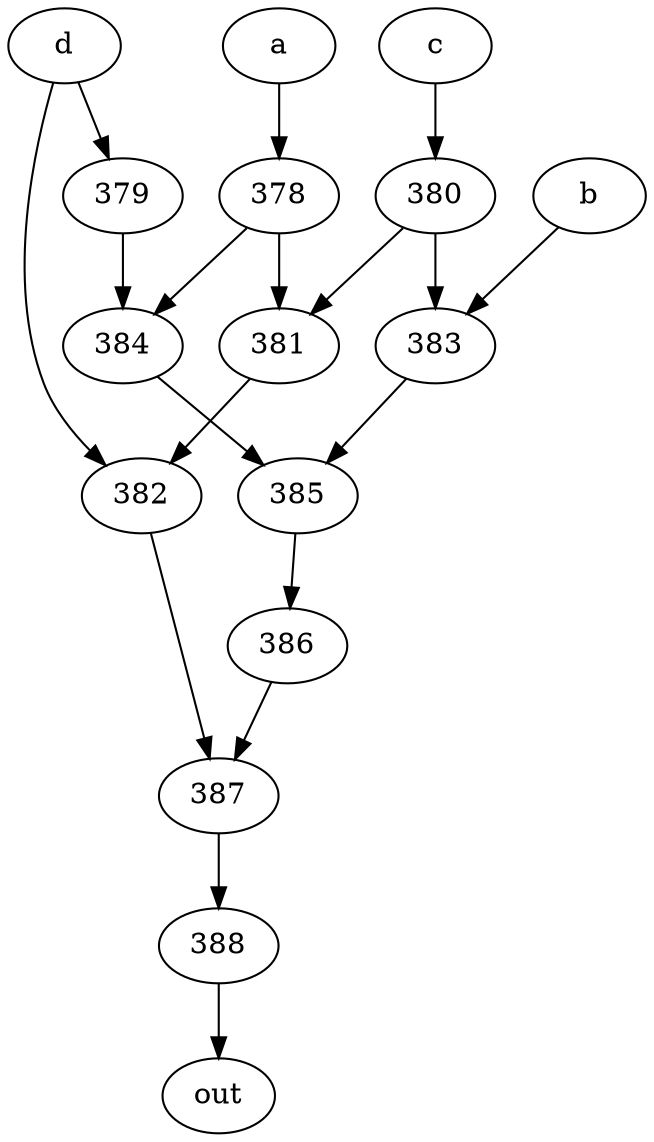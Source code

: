 strict digraph "" {
	388 -> out;
	a -> 378;
	378 -> 381;
	378 -> 384;
	381 -> 382;
	384 -> 385;
	b -> 383;
	383 -> 385;
	385 -> 386;
	c -> 380;
	380 -> 381;
	380 -> 383;
	d -> 379;
	d -> 382;
	379 -> 384;
	382 -> 387;
	387 -> 388;
	386 -> 387;
}
